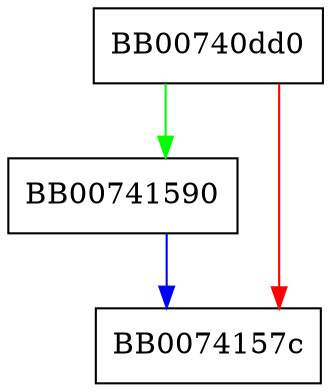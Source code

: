 digraph add_niels_to_pt {
  node [shape="box"];
  graph [splines=ortho];
  BB00740dd0 -> BB00741590 [color="green"];
  BB00740dd0 -> BB0074157c [color="red"];
  BB00741590 -> BB0074157c [color="blue"];
}